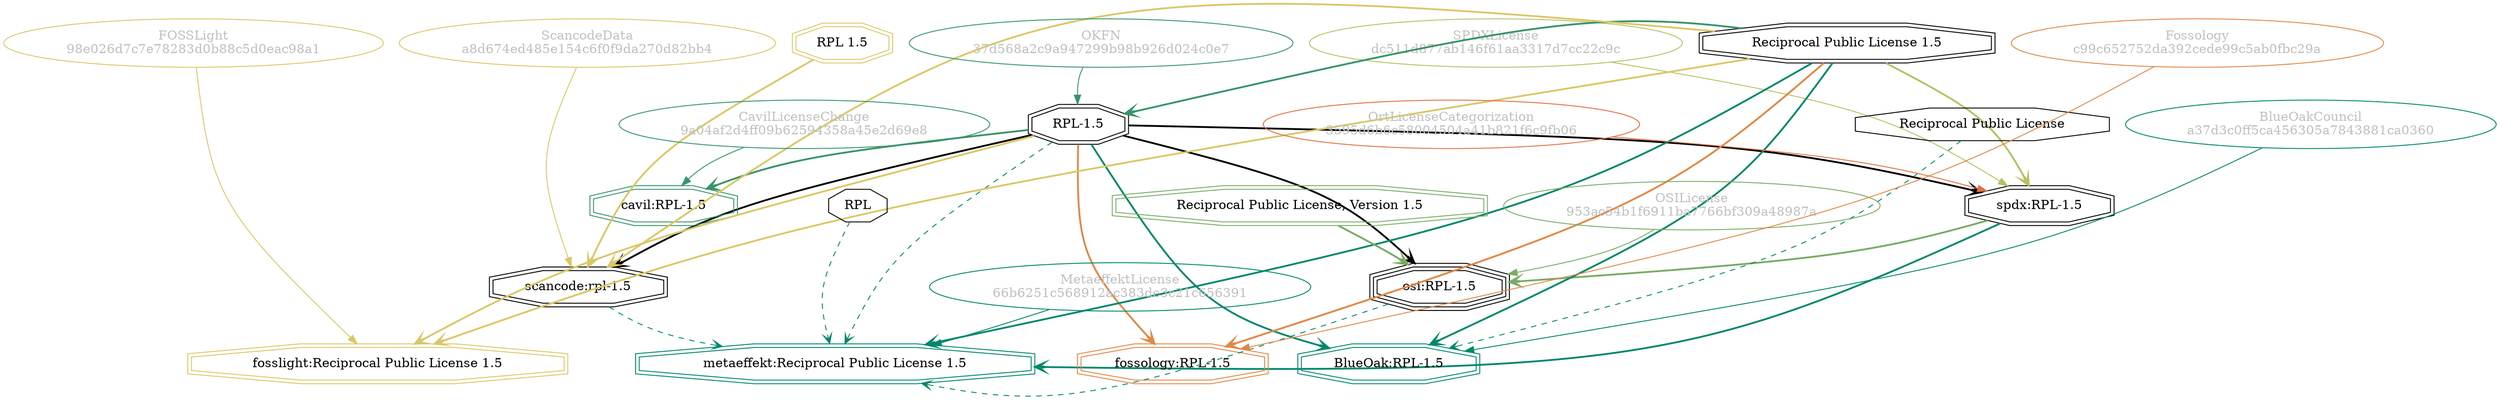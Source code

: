 strict digraph {
    node [shape=box];
    graph [splines=curved];
    3743 [label="SPDXLicense\ndc511d877ab146f61aa3317d7cc22c9c"
         ,fontcolor=gray
         ,color="#b8bf62"
         ,fillcolor="beige;1"
         ,shape=ellipse];
    3744 [label="spdx:RPL-1.5"
         ,shape=doubleoctagon];
    3745 [label="RPL-1.5"
         ,shape=doubleoctagon];
    3746 [label="Reciprocal Public License 1.5"
         ,shape=doubleoctagon];
    5271 [label="OSILicense\n953ac54b1f6911ba7766bf309a48987a"
         ,fontcolor=gray
         ,color="#78ab63"
         ,fillcolor="beige;1"
         ,shape=ellipse];
    5272 [label="osi:RPL-1.5"
         ,shape=tripleoctagon];
    5273 [label="Reciprocal Public License, Version 1.5"
         ,color="#78ab63"
         ,shape=doubleoctagon];
    8335 [label="Reciprocal Public License"
         ,shape=octagon];
    9257 [label="BlueOakCouncil\na37d3c0ff5ca456305a7843881ca0360"
         ,fontcolor=gray
         ,color="#00876c"
         ,fillcolor="beige;1"
         ,shape=ellipse];
    9258 [label="BlueOak:RPL-1.5"
         ,color="#00876c"
         ,shape=doubleoctagon];
    10481 [label=RPL,shape=octagon];
    22948 [label="ScancodeData\na8d674ed485e154c6f0f9da270d82bb4"
          ,fontcolor=gray
          ,color="#dac767"
          ,fillcolor="beige;1"
          ,shape=ellipse];
    22949 [label="scancode:rpl-1.5"
          ,shape=doubleoctagon];
    22950 [label="RPL 1.5"
          ,color="#dac767"
          ,shape=doubleoctagon];
    26637 [label="Fossology\nc99c652752da392cede99c5ab0fbc29a"
          ,fontcolor=gray
          ,color="#e18745"
          ,fillcolor="beige;1"
          ,shape=ellipse];
    26638 [label="fossology:RPL-1.5"
          ,color="#e18745"
          ,shape=doubleoctagon];
    28383 [label="OKFN\n37d568a2c9a947299b98b926d024c0e7"
          ,fontcolor=gray
          ,color="#379469"
          ,fillcolor="beige;1"
          ,shape=ellipse];
    35182 [label="OrtLicenseCategorization\n3595d6b6c58004504a41b821f6c9fb06"
          ,fontcolor=gray
          ,color="#e06f45"
          ,fillcolor="beige;1"
          ,shape=ellipse];
    37443 [label="CavilLicenseChange\n9a04af2d4ff09b62594358a45e2d69e8"
          ,fontcolor=gray
          ,color="#379469"
          ,fillcolor="beige;1"
          ,shape=ellipse];
    37444 [label="cavil:RPL-1.5"
          ,color="#379469"
          ,shape=doubleoctagon];
    47964 [label="MetaeffektLicense\n66b6251c568912ac383de3c21c656391"
          ,fontcolor=gray
          ,color="#00876c"
          ,fillcolor="beige;1"
          ,shape=ellipse];
    47965 [label="metaeffekt:Reciprocal Public License 1.5"
          ,color="#00876c"
          ,shape=doubleoctagon];
    51135 [label="FOSSLight\n98e026d7c7e78283d0b88c5d0eac98a1"
          ,fontcolor=gray
          ,color="#dac767"
          ,fillcolor="beige;1"
          ,shape=ellipse];
    51136 [label="fosslight:Reciprocal Public License 1.5"
          ,color="#dac767"
          ,shape=doubleoctagon];
    3743 -> 3744 [weight=0.5
                 ,color="#b8bf62"];
    3744 -> 5272 [style=bold
                 ,arrowhead=vee
                 ,weight=0.7
                 ,color="#78ab63"];
    3744 -> 47965 [style=bold
                  ,arrowhead=vee
                  ,weight=0.7
                  ,color="#00876c"];
    3745 -> 3744 [style=bold
                 ,arrowhead=vee
                 ,weight=0.7];
    3745 -> 5272 [style=bold
                 ,arrowhead=vee
                 ,weight=0.7];
    3745 -> 9258 [style=bold
                 ,arrowhead=vee
                 ,weight=0.7
                 ,color="#00876c"];
    3745 -> 22949 [style=bold
                  ,arrowhead=vee
                  ,weight=0.7];
    3745 -> 26638 [style=bold
                  ,arrowhead=vee
                  ,weight=0.7
                  ,color="#e18745"];
    3745 -> 37444 [style=bold
                  ,arrowhead=vee
                  ,weight=0.7
                  ,color="#379469"];
    3745 -> 37444 [style=bold
                  ,arrowhead=vee
                  ,weight=0.7
                  ,color="#379469"];
    3745 -> 47965 [style=dashed
                  ,arrowhead=vee
                  ,weight=0.5
                  ,color="#00876c"];
    3745 -> 51136 [style=bold
                  ,arrowhead=vee
                  ,weight=0.7
                  ,color="#dac767"];
    3746 -> 3744 [style=bold
                 ,arrowhead=vee
                 ,weight=0.7
                 ,color="#b8bf62"];
    3746 -> 3745 [style=bold
                 ,arrowhead=vee
                 ,weight=0.7
                 ,color="#379469"];
    3746 -> 9258 [style=bold
                 ,arrowhead=vee
                 ,weight=0.7
                 ,color="#00876c"];
    3746 -> 22949 [style=bold
                  ,arrowhead=vee
                  ,weight=0.7
                  ,color="#dac767"];
    3746 -> 26638 [style=bold
                  ,arrowhead=vee
                  ,weight=0.7
                  ,color="#e18745"];
    3746 -> 47965 [style=bold
                  ,arrowhead=vee
                  ,weight=0.7
                  ,color="#00876c"];
    3746 -> 47965 [style=bold
                  ,arrowhead=vee
                  ,weight=0.7
                  ,color="#00876c"];
    3746 -> 51136 [style=bold
                  ,arrowhead=vee
                  ,weight=0.7
                  ,color="#dac767"];
    5271 -> 5272 [weight=0.5
                 ,color="#78ab63"];
    5272 -> 47965 [style=dashed
                  ,arrowhead=vee
                  ,weight=0.5
                  ,color="#00876c"];
    5273 -> 5272 [style=bold
                 ,arrowhead=vee
                 ,weight=0.7
                 ,color="#78ab63"];
    8335 -> 9258 [style=dashed
                 ,arrowhead=vee
                 ,weight=0.5
                 ,color="#00876c"];
    9257 -> 9258 [weight=0.5
                 ,color="#00876c"];
    10481 -> 47965 [style=dashed
                   ,arrowhead=vee
                   ,weight=0.5
                   ,color="#00876c"];
    22948 -> 22949 [weight=0.5
                   ,color="#dac767"];
    22949 -> 47965 [style=dashed
                   ,arrowhead=vee
                   ,weight=0.5
                   ,color="#00876c"];
    22950 -> 22949 [style=bold
                   ,arrowhead=vee
                   ,weight=0.7
                   ,color="#dac767"];
    26637 -> 26638 [weight=0.5
                   ,color="#e18745"];
    28383 -> 3745 [weight=0.5
                  ,color="#379469"];
    35182 -> 3744 [weight=0.5
                  ,color="#e06f45"];
    37443 -> 37444 [weight=0.5
                   ,color="#379469"];
    47964 -> 47965 [weight=0.5
                   ,color="#00876c"];
    51135 -> 51136 [weight=0.5
                   ,color="#dac767"];
}
